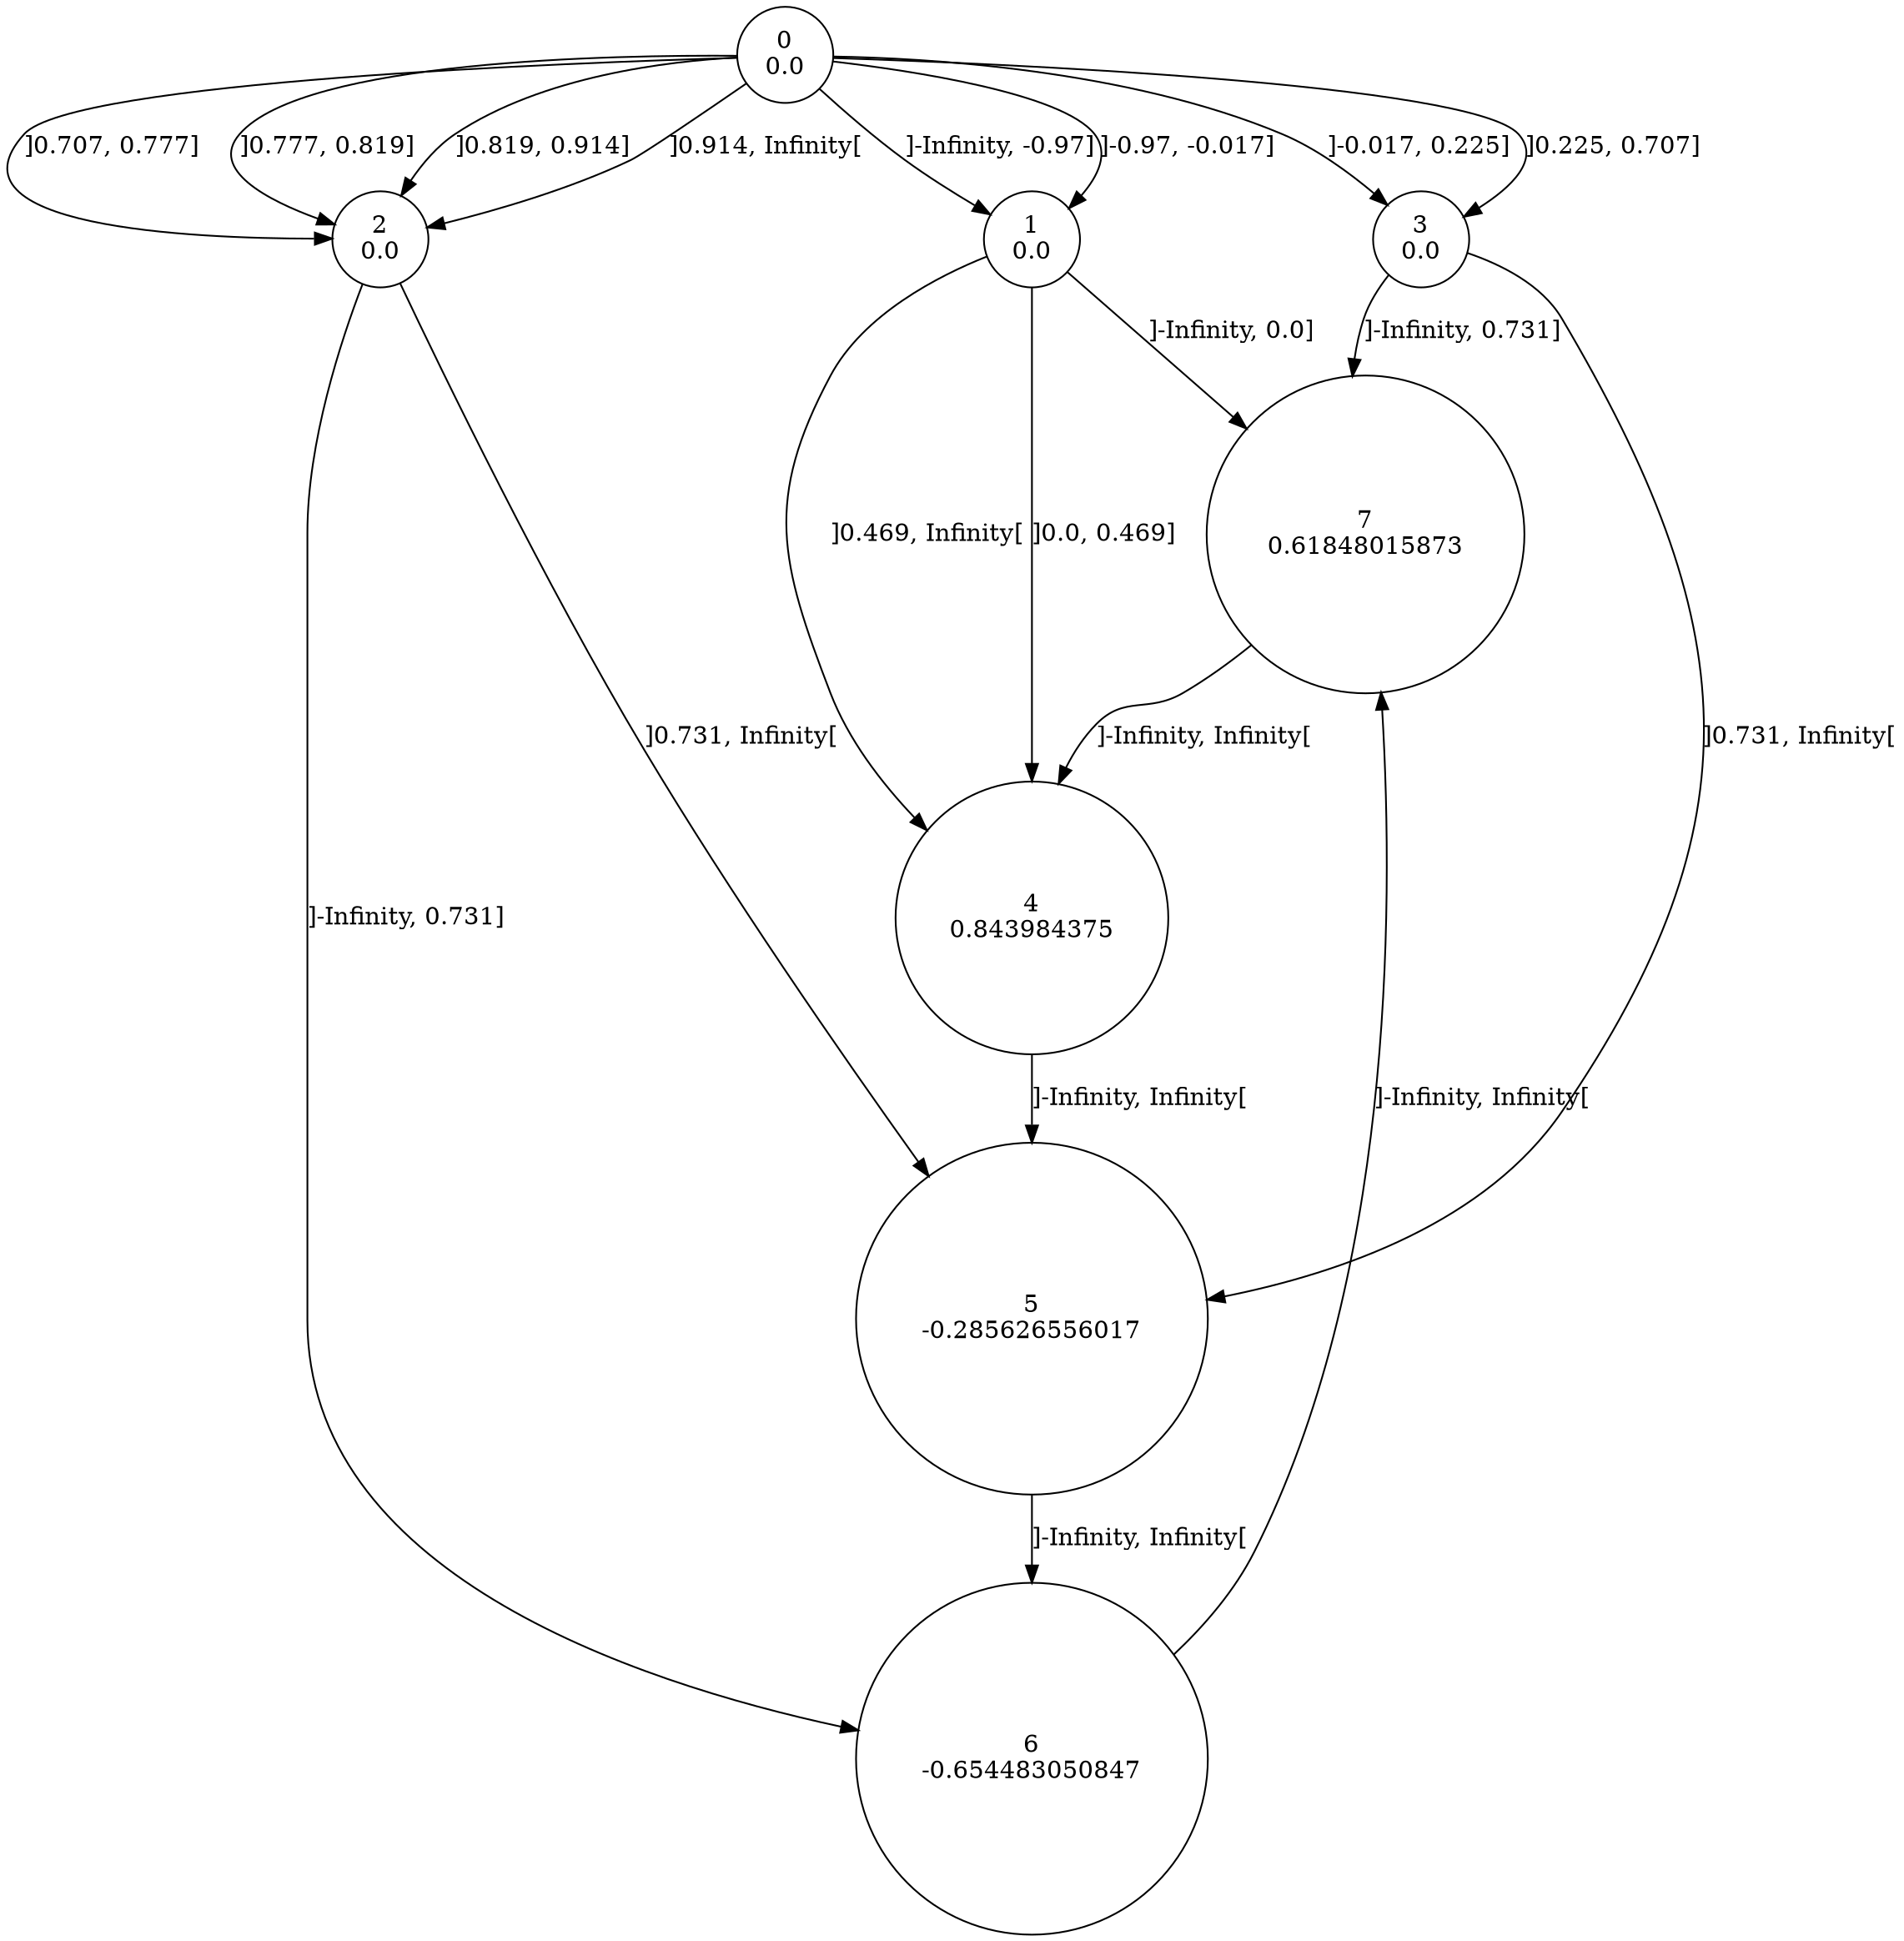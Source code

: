 digraph a {
0 [shape=circle, label="0\n0.0"];
	0 -> 1 [label="]-Infinity, -0.97]"];
	0 -> 1 [label="]-0.97, -0.017]"];
	0 -> 3 [label="]-0.017, 0.225]"];
	0 -> 3 [label="]0.225, 0.707]"];
	0 -> 2 [label="]0.707, 0.777]"];
	0 -> 2 [label="]0.777, 0.819]"];
	0 -> 2 [label="]0.819, 0.914]"];
	0 -> 2 [label="]0.914, Infinity["];
1 [shape=circle, label="1\n0.0"];
	1 -> 7 [label="]-Infinity, 0.0]"];
	1 -> 4 [label="]0.0, 0.469]"];
	1 -> 4 [label="]0.469, Infinity["];
2 [shape=circle, label="2\n0.0"];
	2 -> 6 [label="]-Infinity, 0.731]"];
	2 -> 5 [label="]0.731, Infinity["];
3 [shape=circle, label="3\n0.0"];
	3 -> 7 [label="]-Infinity, 0.731]"];
	3 -> 5 [label="]0.731, Infinity["];
4 [shape=circle, label="4\n0.843984375"];
	4 -> 5 [label="]-Infinity, Infinity["];
5 [shape=circle, label="5\n-0.285626556017"];
	5 -> 6 [label="]-Infinity, Infinity["];
6 [shape=circle, label="6\n-0.654483050847"];
	6 -> 7 [label="]-Infinity, Infinity["];
7 [shape=circle, label="7\n0.61848015873"];
	7 -> 4 [label="]-Infinity, Infinity["];
}